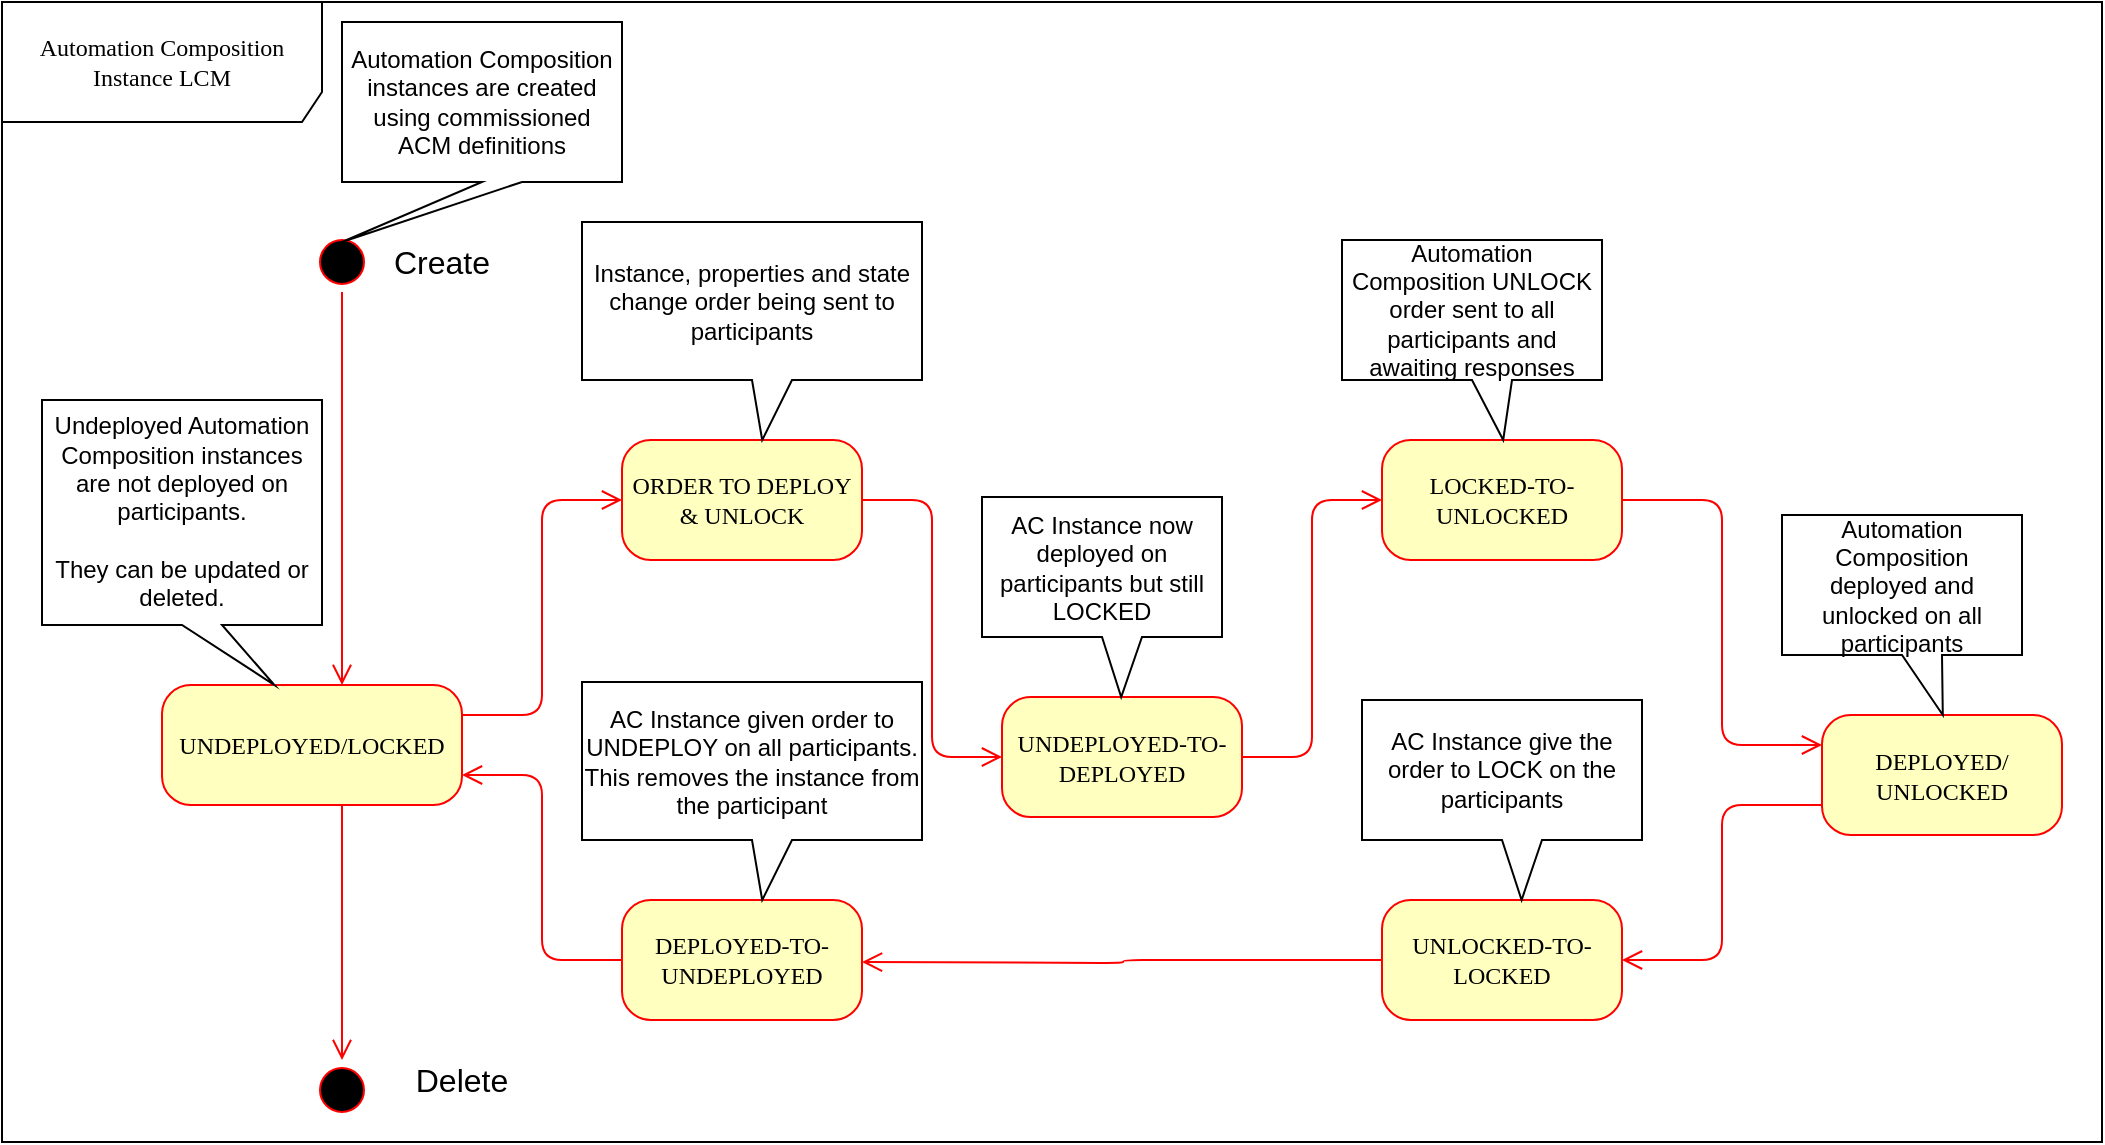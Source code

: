 <mxfile version="21.1.8" type="device"><diagram id="oVKnN-L9xyo0QkGYcwZH" name="Page-1"><mxGraphModel dx="2074" dy="1064" grid="1" gridSize="10" guides="1" tooltips="1" connect="1" arrows="1" fold="1" page="0" pageScale="1" pageWidth="850" pageHeight="1100" math="0" shadow="0"><root><mxCell id="0"/><mxCell id="1" parent="0"/><mxCell id="3FTZLelRz9-51yWgCru8-1" value="Automation Composition Instance LCM" style="shape=umlFrame;whiteSpace=wrap;html=1;rounded=1;shadow=0;comic=0;labelBackgroundColor=none;strokeWidth=1;fontFamily=Verdana;fontSize=12;align=center;width=160;height=60;" parent="1" vertex="1"><mxGeometry x="30" y="30" width="1050" height="570" as="geometry"/></mxCell><mxCell id="3FTZLelRz9-51yWgCru8-2" value="" style="ellipse;html=1;shape=startState;fillColor=#000000;strokeColor=#ff0000;rounded=1;shadow=0;comic=0;labelBackgroundColor=none;fontFamily=Verdana;fontSize=12;fontColor=#000000;align=center;direction=south;" parent="1" vertex="1"><mxGeometry x="185" y="145" width="30" height="30" as="geometry"/></mxCell><mxCell id="3FTZLelRz9-51yWgCru8-3" value="UNDEPLOYED/LOCKED" style="rounded=1;whiteSpace=wrap;html=1;arcSize=24;fillColor=#ffffc0;strokeColor=#ff0000;shadow=0;comic=0;labelBackgroundColor=none;fontFamily=Verdana;fontSize=12;fontColor=#000000;align=center;" parent="1" vertex="1"><mxGeometry x="110" y="371.5" width="150" height="60" as="geometry"/></mxCell><mxCell id="3FTZLelRz9-51yWgCru8-4" style="edgeStyle=orthogonalEdgeStyle;html=1;exitX=1;exitY=0.5;entryX=0;entryY=0.5;labelBackgroundColor=none;endArrow=open;endSize=8;strokeColor=#ff0000;fontFamily=Verdana;fontSize=12;align=left;exitDx=0;exitDy=0;entryDx=0;entryDy=0;" parent="1" source="3FTZLelRz9-51yWgCru8-5" target="3FTZLelRz9-51yWgCru8-7" edge="1"><mxGeometry relative="1" as="geometry"/></mxCell><mxCell id="3FTZLelRz9-51yWgCru8-5" value="ORDER TO DEPLOY &amp;amp; UNLOCK" style="rounded=1;whiteSpace=wrap;html=1;arcSize=24;fillColor=#ffffc0;strokeColor=#ff0000;shadow=0;comic=0;labelBackgroundColor=none;fontFamily=Verdana;fontSize=12;fontColor=#000000;align=center;" parent="1" vertex="1"><mxGeometry x="340" y="249" width="120" height="60" as="geometry"/></mxCell><mxCell id="3FTZLelRz9-51yWgCru8-6" style="edgeStyle=elbowEdgeStyle;html=1;exitX=0;exitY=0.5;entryX=1;entryY=0.75;labelBackgroundColor=none;endArrow=open;endSize=8;strokeColor=#ff0000;fontFamily=Verdana;fontSize=12;align=left;exitDx=0;exitDy=0;entryDx=0;entryDy=0;" parent="1" source="3FTZLelRz9-51yWgCru8-18" target="3FTZLelRz9-51yWgCru8-3" edge="1"><mxGeometry relative="1" as="geometry"><mxPoint x="540" y="484" as="targetPoint"/></mxGeometry></mxCell><mxCell id="3FTZLelRz9-51yWgCru8-7" value="UNDEPLOYED-TO-DEPLOYED" style="rounded=1;whiteSpace=wrap;html=1;arcSize=24;fillColor=#ffffc0;strokeColor=#ff0000;shadow=0;comic=0;labelBackgroundColor=none;fontFamily=Verdana;fontSize=12;fontColor=#000000;align=center;" parent="1" vertex="1"><mxGeometry x="530" y="377.5" width="120" height="60" as="geometry"/></mxCell><mxCell id="3FTZLelRz9-51yWgCru8-8" style="edgeStyle=elbowEdgeStyle;html=1;labelBackgroundColor=none;endArrow=open;endSize=8;strokeColor=#ff0000;fontFamily=Verdana;fontSize=12;align=left;entryX=0;entryY=0.5;entryDx=0;entryDy=0;exitX=1;exitY=0.5;exitDx=0;exitDy=0;" parent="1" source="3FTZLelRz9-51yWgCru8-7" target="3FTZLelRz9-51yWgCru8-16" edge="1"><mxGeometry relative="1" as="geometry"><mxPoint x="720" y="309" as="sourcePoint"/></mxGeometry></mxCell><mxCell id="3FTZLelRz9-51yWgCru8-9" style="edgeStyle=orthogonalEdgeStyle;html=1;labelBackgroundColor=none;endArrow=open;endSize=8;strokeColor=#ff0000;fontFamily=Verdana;fontSize=12;align=left;" parent="1" source="3FTZLelRz9-51yWgCru8-2" target="3FTZLelRz9-51yWgCru8-3" edge="1"><mxGeometry relative="1" as="geometry"><Array as="points"><mxPoint x="200" y="210"/><mxPoint x="200" y="210"/></Array></mxGeometry></mxCell><mxCell id="3FTZLelRz9-51yWgCru8-10" style="edgeStyle=orthogonalEdgeStyle;html=1;exitX=1;exitY=0.25;entryX=0;entryY=0.5;labelBackgroundColor=none;endArrow=open;endSize=8;strokeColor=#ff0000;fontFamily=Verdana;fontSize=12;align=left;entryDx=0;entryDy=0;exitDx=0;exitDy=0;" parent="1" source="3FTZLelRz9-51yWgCru8-3" target="3FTZLelRz9-51yWgCru8-5" edge="1"><mxGeometry relative="1" as="geometry"><mxPoint x="170" y="439" as="sourcePoint"/></mxGeometry></mxCell><mxCell id="3FTZLelRz9-51yWgCru8-11" style="edgeStyle=orthogonalEdgeStyle;html=1;exitX=0;exitY=0.5;labelBackgroundColor=none;endArrow=open;endSize=8;strokeColor=#ff0000;fontFamily=Verdana;fontSize=12;align=left;exitDx=0;exitDy=0;" parent="1" source="3FTZLelRz9-51yWgCru8-19" edge="1"><mxGeometry relative="1" as="geometry"><mxPoint x="260" y="469" as="sourcePoint"/><mxPoint x="460" y="510" as="targetPoint"/></mxGeometry></mxCell><mxCell id="3FTZLelRz9-51yWgCru8-13" style="edgeStyle=elbowEdgeStyle;html=1;labelBackgroundColor=none;endArrow=open;endSize=8;strokeColor=#ff0000;fontFamily=Verdana;fontSize=12;align=left;entryX=0;entryY=0.25;exitX=1;exitY=0.5;exitDx=0;exitDy=0;entryDx=0;entryDy=0;" parent="1" source="3FTZLelRz9-51yWgCru8-16" target="3FTZLelRz9-51yWgCru8-17" edge="1"><mxGeometry relative="1" as="geometry"><mxPoint x="230" y="624" as="sourcePoint"/><mxPoint x="230" y="499" as="targetPoint"/></mxGeometry></mxCell><mxCell id="3FTZLelRz9-51yWgCru8-14" style="edgeStyle=elbowEdgeStyle;html=1;labelBackgroundColor=none;endArrow=open;endSize=8;strokeColor=#ff0000;fontFamily=Verdana;fontSize=12;align=left;entryX=1;entryY=0.5;entryDx=0;entryDy=0;exitX=0;exitY=0.75;exitDx=0;exitDy=0;" parent="1" source="3FTZLelRz9-51yWgCru8-17" target="3FTZLelRz9-51yWgCru8-19" edge="1"><mxGeometry relative="1" as="geometry"><mxPoint x="200" y="624" as="sourcePoint"/><mxPoint x="200" y="499" as="targetPoint"/></mxGeometry></mxCell><mxCell id="3FTZLelRz9-51yWgCru8-15" style="edgeStyle=elbowEdgeStyle;html=1;labelBackgroundColor=none;endArrow=open;endSize=8;strokeColor=#ff0000;fontFamily=Verdana;fontSize=12;align=left;entryX=0;entryY=0.5;entryDx=0;entryDy=0;" parent="1" source="3FTZLelRz9-51yWgCru8-3" target="3FTZLelRz9-51yWgCru8-20" edge="1"><mxGeometry relative="1" as="geometry"><mxPoint x="200" y="479" as="sourcePoint"/><mxPoint x="170" y="764" as="targetPoint"/></mxGeometry></mxCell><mxCell id="3FTZLelRz9-51yWgCru8-16" value="LOCKED-TO-UNLOCKED" style="rounded=1;whiteSpace=wrap;html=1;arcSize=24;fillColor=#ffffc0;strokeColor=#ff0000;shadow=0;comic=0;labelBackgroundColor=none;fontFamily=Verdana;fontSize=12;fontColor=#000000;align=center;" parent="1" vertex="1"><mxGeometry x="720" y="249" width="120" height="60" as="geometry"/></mxCell><mxCell id="3FTZLelRz9-51yWgCru8-17" value="DEPLOYED/&lt;br&gt;UNLOCKED" style="rounded=1;whiteSpace=wrap;html=1;arcSize=24;fillColor=#ffffc0;strokeColor=#ff0000;shadow=0;comic=0;labelBackgroundColor=none;fontFamily=Verdana;fontSize=12;fontColor=#000000;align=center;" parent="1" vertex="1"><mxGeometry x="940" y="386.5" width="120" height="60" as="geometry"/></mxCell><mxCell id="3FTZLelRz9-51yWgCru8-18" value="DEPLOYED-TO-UNDEPLOYED" style="rounded=1;whiteSpace=wrap;html=1;arcSize=24;fillColor=#ffffc0;strokeColor=#ff0000;shadow=0;comic=0;labelBackgroundColor=none;fontFamily=Verdana;fontSize=12;fontColor=#000000;align=center;" parent="1" vertex="1"><mxGeometry x="340" y="479" width="120" height="60" as="geometry"/></mxCell><mxCell id="3FTZLelRz9-51yWgCru8-19" value="UNLOCKED-TO-LOCKED" style="rounded=1;whiteSpace=wrap;html=1;arcSize=24;fillColor=#ffffc0;strokeColor=#ff0000;shadow=0;comic=0;labelBackgroundColor=none;fontFamily=Verdana;fontSize=12;fontColor=#000000;align=center;" parent="1" vertex="1"><mxGeometry x="720" y="479" width="120" height="60" as="geometry"/></mxCell><mxCell id="3FTZLelRz9-51yWgCru8-20" value="" style="ellipse;html=1;shape=startState;fillColor=#000000;strokeColor=#ff0000;rounded=1;shadow=0;comic=0;labelBackgroundColor=none;fontFamily=Verdana;fontSize=12;fontColor=#000000;align=center;direction=south;" parent="1" vertex="1"><mxGeometry x="185" y="559" width="30" height="30" as="geometry"/></mxCell><mxCell id="3FTZLelRz9-51yWgCru8-21" value="&lt;font style=&quot;font-size: 16px&quot;&gt;Create&lt;/font&gt;" style="text;html=1;strokeColor=none;fillColor=none;align=center;verticalAlign=middle;whiteSpace=wrap;rounded=0;" parent="1" vertex="1"><mxGeometry x="230" y="150" width="40" height="20" as="geometry"/></mxCell><mxCell id="3FTZLelRz9-51yWgCru8-22" value="&lt;font style=&quot;font-size: 16px&quot;&gt;Delete&lt;/font&gt;" style="text;html=1;strokeColor=none;fillColor=none;align=center;verticalAlign=middle;whiteSpace=wrap;rounded=0;" parent="1" vertex="1"><mxGeometry x="240" y="559" width="40" height="20" as="geometry"/></mxCell><mxCell id="3FTZLelRz9-51yWgCru8-23" value="Instance, properties and state change order being sent to participants" style="shape=callout;whiteSpace=wrap;html=1;perimeter=calloutPerimeter;position2=0.53;" parent="1" vertex="1"><mxGeometry x="320" y="140" width="170" height="109" as="geometry"/></mxCell><mxCell id="3FTZLelRz9-51yWgCru8-24" value="AC Instance now deployed on participants but still LOCKED" style="shape=callout;whiteSpace=wrap;html=1;perimeter=calloutPerimeter;position2=0.58;" parent="1" vertex="1"><mxGeometry x="520" y="277.5" width="120" height="100" as="geometry"/></mxCell><mxCell id="3FTZLelRz9-51yWgCru8-25" value="Automation Composition UNLOCK order sent to all participants and awaiting responses" style="shape=callout;whiteSpace=wrap;html=1;perimeter=calloutPerimeter;position2=0.62;" parent="1" vertex="1"><mxGeometry x="700" y="149" width="130" height="100" as="geometry"/></mxCell><mxCell id="3FTZLelRz9-51yWgCru8-26" value="Automation Composition deployed and unlocked on all participants" style="shape=callout;whiteSpace=wrap;html=1;perimeter=calloutPerimeter;position2=0.67;" parent="1" vertex="1"><mxGeometry x="920" y="286.5" width="120" height="100" as="geometry"/></mxCell><mxCell id="3FTZLelRz9-51yWgCru8-27" value="AC Instance given order to UNDEPLOY on all participants. This removes the instance from the participant" style="shape=callout;whiteSpace=wrap;html=1;perimeter=calloutPerimeter;position2=0.53;" parent="1" vertex="1"><mxGeometry x="320" y="370" width="170" height="109" as="geometry"/></mxCell><mxCell id="3FTZLelRz9-51yWgCru8-28" value="AC Instance give the order to LOCK on the participants" style="shape=callout;whiteSpace=wrap;html=1;perimeter=calloutPerimeter;position2=0.57;" parent="1" vertex="1"><mxGeometry x="710" y="379" width="140" height="100" as="geometry"/></mxCell><mxCell id="3FTZLelRz9-51yWgCru8-29" value="&lt;div&gt;Undeployed Automation Composition instances are not deployed on participants.&lt;/div&gt;&lt;div&gt;&lt;br&gt;&lt;/div&gt;&lt;div&gt;They can be updated or deleted.&lt;br&gt;&lt;/div&gt;" style="shape=callout;whiteSpace=wrap;html=1;perimeter=calloutPerimeter;position2=0.83;" parent="1" vertex="1"><mxGeometry x="50" y="229" width="140" height="142.5" as="geometry"/></mxCell><mxCell id="3FTZLelRz9-51yWgCru8-30" value="Automation Composition instances are created using commissioned ACM definitions" style="shape=callout;whiteSpace=wrap;html=1;perimeter=calloutPerimeter;position2=0;" parent="1" vertex="1"><mxGeometry x="200" y="40" width="140" height="110" as="geometry"/></mxCell></root></mxGraphModel></diagram></mxfile>

